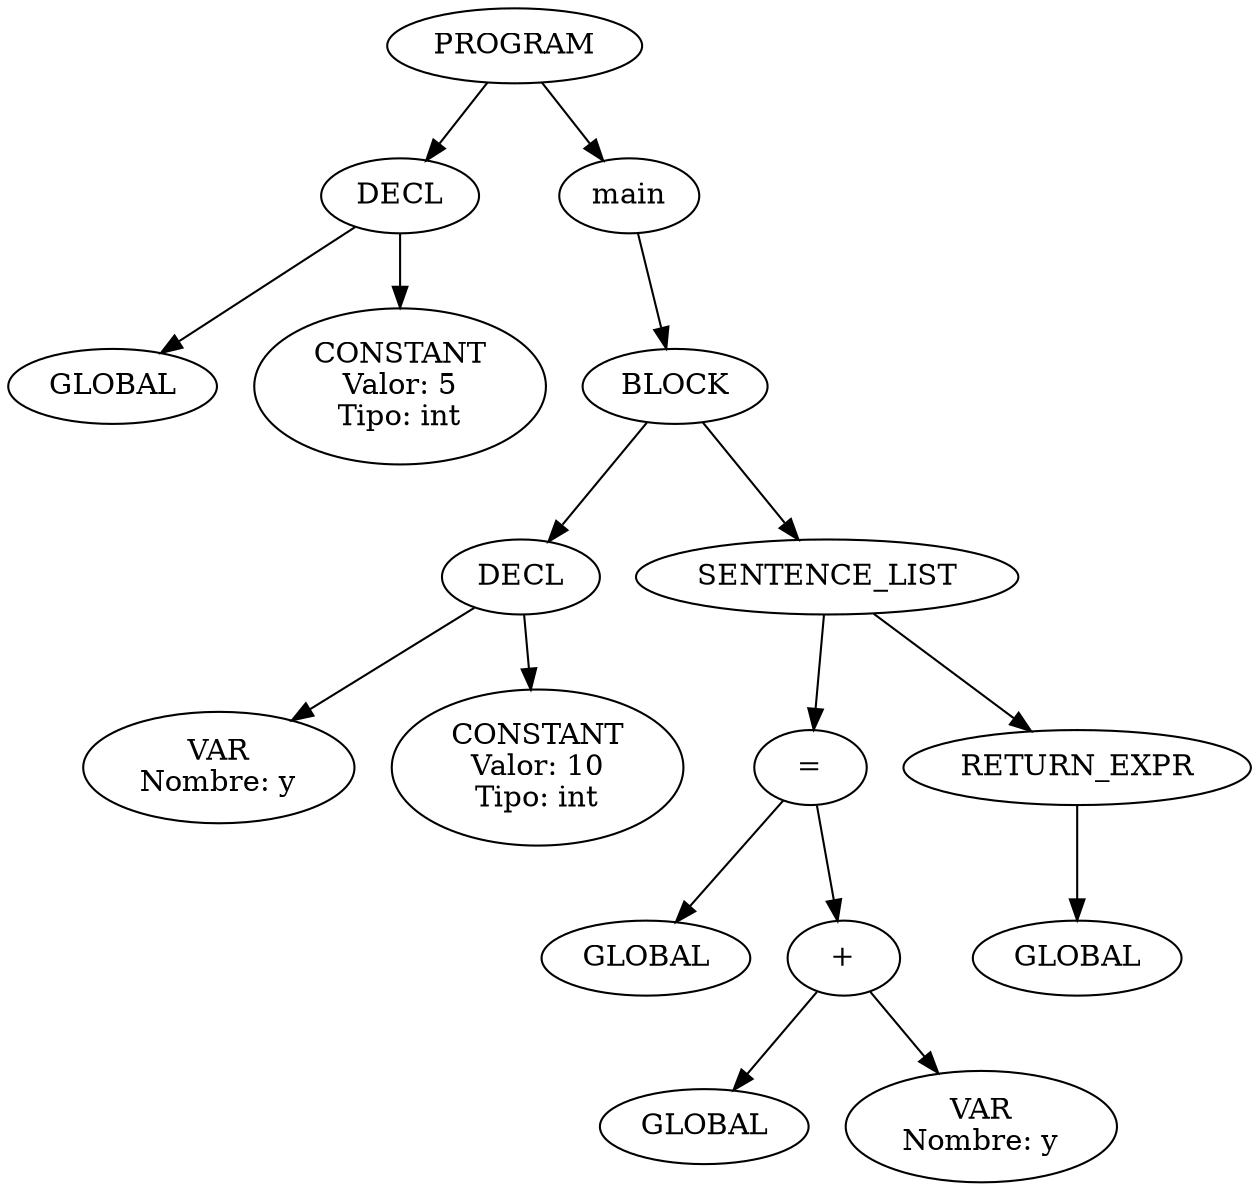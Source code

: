 digraph AST {
  0 [label="PROGRAM"];
  1 [label="DECL"];
  2 [label="GLOBAL"];
  1 -> 2;
  3 [label="CONSTANT\nValor: 5\nTipo: int"];
  1 -> 3;
  0 -> 1;
  4 [label="main"];
  5 [label="BLOCK"];
  6 [label="DECL"];
  7 [label="VAR\nNombre: y"];
  6 -> 7;
  8 [label="CONSTANT\nValor: 10\nTipo: int"];
  6 -> 8;
  5 -> 6;
  9 [label="SENTENCE_LIST"];
  10 [label="="];
  11 [label="GLOBAL"];
  10 -> 11;
  12 [label="+"];
  13 [label="GLOBAL"];
  12 -> 13;
  14 [label="VAR\nNombre: y"];
  12 -> 14;
  10 -> 12;
  9 -> 10;
  15 [label="RETURN_EXPR"];
  16 [label="GLOBAL"];
  15 -> 16;
  9 -> 15;
  5 -> 9;
  4 -> 5;
  0 -> 4;
}
